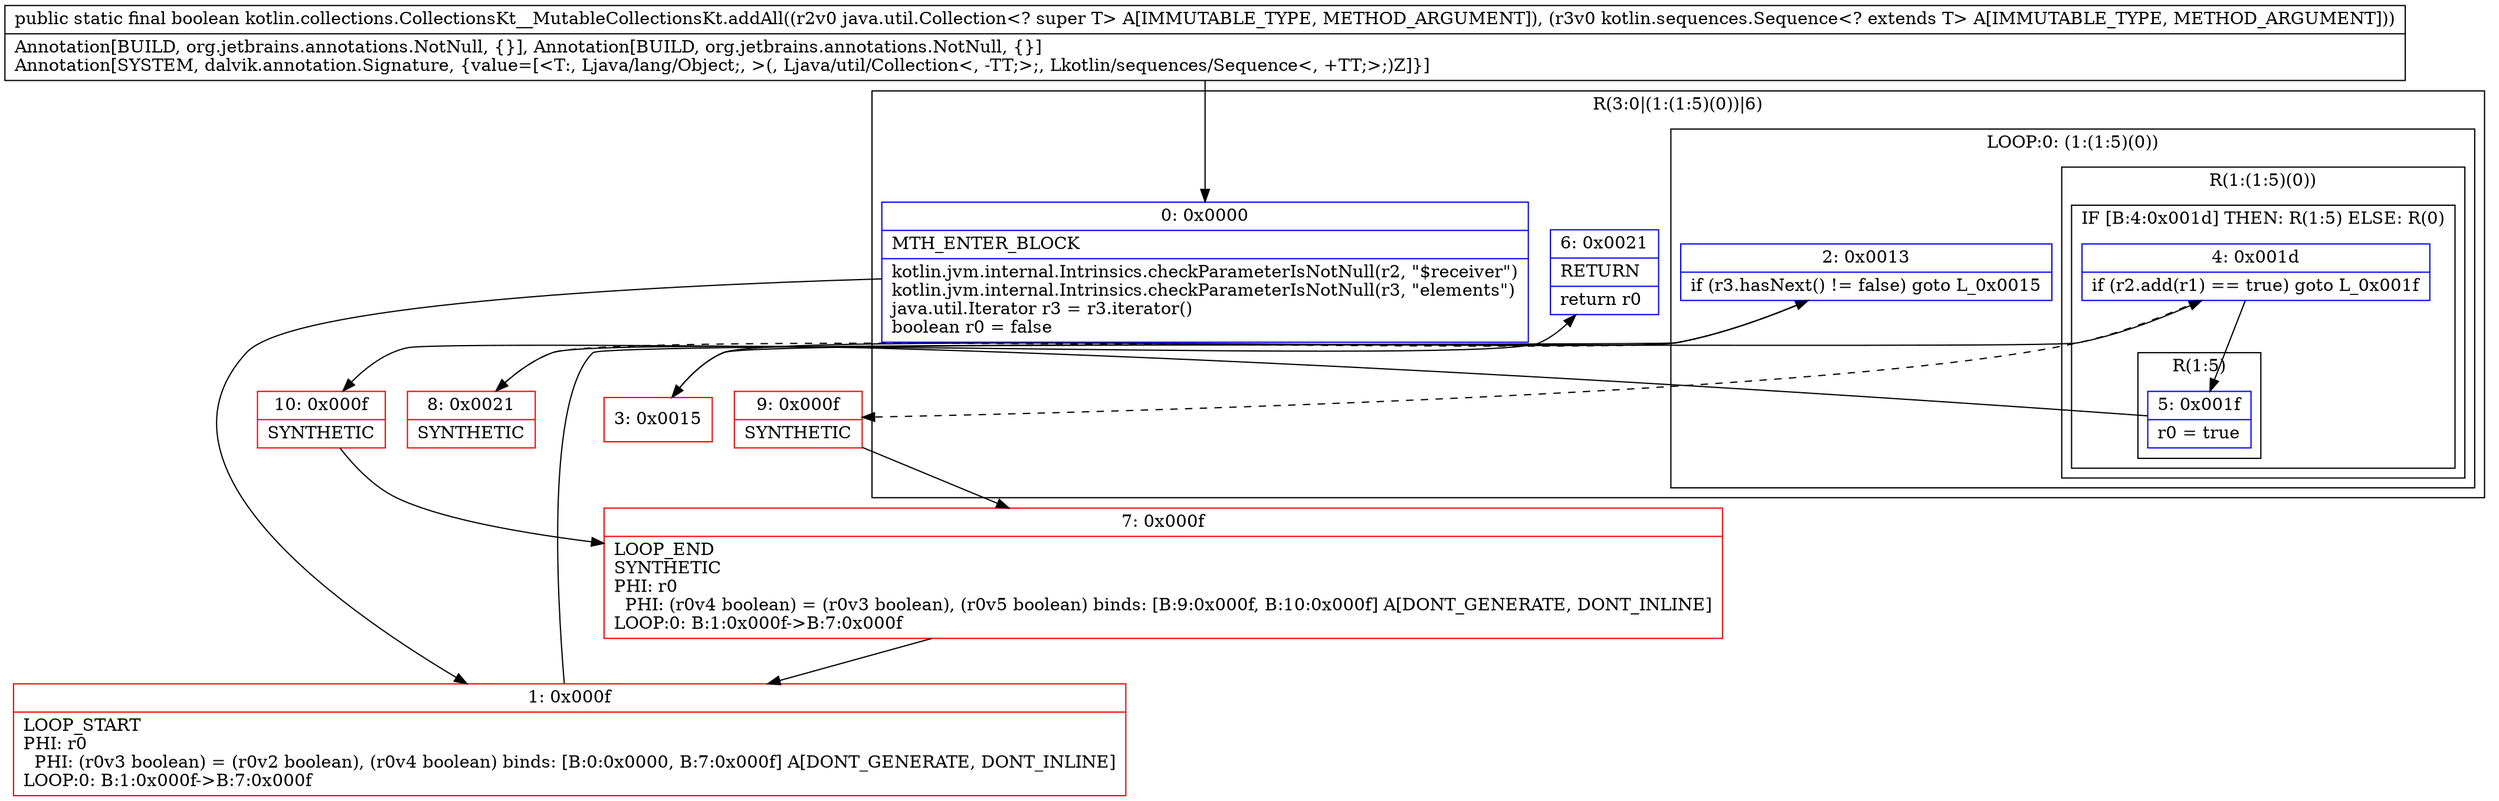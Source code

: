 digraph "CFG forkotlin.collections.CollectionsKt__MutableCollectionsKt.addAll(Ljava\/util\/Collection;Lkotlin\/sequences\/Sequence;)Z" {
subgraph cluster_Region_2022071987 {
label = "R(3:0|(1:(1:5)(0))|6)";
node [shape=record,color=blue];
Node_0 [shape=record,label="{0\:\ 0x0000|MTH_ENTER_BLOCK\l|kotlin.jvm.internal.Intrinsics.checkParameterIsNotNull(r2, \"$receiver\")\lkotlin.jvm.internal.Intrinsics.checkParameterIsNotNull(r3, \"elements\")\ljava.util.Iterator r3 = r3.iterator()\lboolean r0 = false\l}"];
subgraph cluster_LoopRegion_2017881724 {
label = "LOOP:0: (1:(1:5)(0))";
node [shape=record,color=blue];
Node_2 [shape=record,label="{2\:\ 0x0013|if (r3.hasNext() != false) goto L_0x0015\l}"];
subgraph cluster_Region_1440994939 {
label = "R(1:(1:5)(0))";
node [shape=record,color=blue];
subgraph cluster_IfRegion_743360078 {
label = "IF [B:4:0x001d] THEN: R(1:5) ELSE: R(0)";
node [shape=record,color=blue];
Node_4 [shape=record,label="{4\:\ 0x001d|if (r2.add(r1) == true) goto L_0x001f\l}"];
subgraph cluster_Region_1818251334 {
label = "R(1:5)";
node [shape=record,color=blue];
Node_5 [shape=record,label="{5\:\ 0x001f|r0 = true\l}"];
}
subgraph cluster_Region_1273530754 {
label = "R(0)";
node [shape=record,color=blue];
}
}
}
}
Node_6 [shape=record,label="{6\:\ 0x0021|RETURN\l|return r0\l}"];
}
Node_1 [shape=record,color=red,label="{1\:\ 0x000f|LOOP_START\lPHI: r0 \l  PHI: (r0v3 boolean) = (r0v2 boolean), (r0v4 boolean) binds: [B:0:0x0000, B:7:0x000f] A[DONT_GENERATE, DONT_INLINE]\lLOOP:0: B:1:0x000f\-\>B:7:0x000f\l}"];
Node_3 [shape=record,color=red,label="{3\:\ 0x0015}"];
Node_7 [shape=record,color=red,label="{7\:\ 0x000f|LOOP_END\lSYNTHETIC\lPHI: r0 \l  PHI: (r0v4 boolean) = (r0v3 boolean), (r0v5 boolean) binds: [B:9:0x000f, B:10:0x000f] A[DONT_GENERATE, DONT_INLINE]\lLOOP:0: B:1:0x000f\-\>B:7:0x000f\l}"];
Node_8 [shape=record,color=red,label="{8\:\ 0x0021|SYNTHETIC\l}"];
Node_9 [shape=record,color=red,label="{9\:\ 0x000f|SYNTHETIC\l}"];
Node_10 [shape=record,color=red,label="{10\:\ 0x000f|SYNTHETIC\l}"];
MethodNode[shape=record,label="{public static final boolean kotlin.collections.CollectionsKt__MutableCollectionsKt.addAll((r2v0 java.util.Collection\<? super T\> A[IMMUTABLE_TYPE, METHOD_ARGUMENT]), (r3v0 kotlin.sequences.Sequence\<? extends T\> A[IMMUTABLE_TYPE, METHOD_ARGUMENT]))  | Annotation[BUILD, org.jetbrains.annotations.NotNull, \{\}], Annotation[BUILD, org.jetbrains.annotations.NotNull, \{\}]\lAnnotation[SYSTEM, dalvik.annotation.Signature, \{value=[\<T:, Ljava\/lang\/Object;, \>(, Ljava\/util\/Collection\<, \-TT;\>;, Lkotlin\/sequences\/Sequence\<, +TT;\>;)Z]\}]\l}"];
MethodNode -> Node_0;
Node_0 -> Node_1;
Node_2 -> Node_3;
Node_2 -> Node_8[style=dashed];
Node_4 -> Node_5;
Node_4 -> Node_9[style=dashed];
Node_5 -> Node_10;
Node_1 -> Node_2;
Node_3 -> Node_4;
Node_7 -> Node_1;
Node_8 -> Node_6;
Node_9 -> Node_7;
Node_10 -> Node_7;
}

